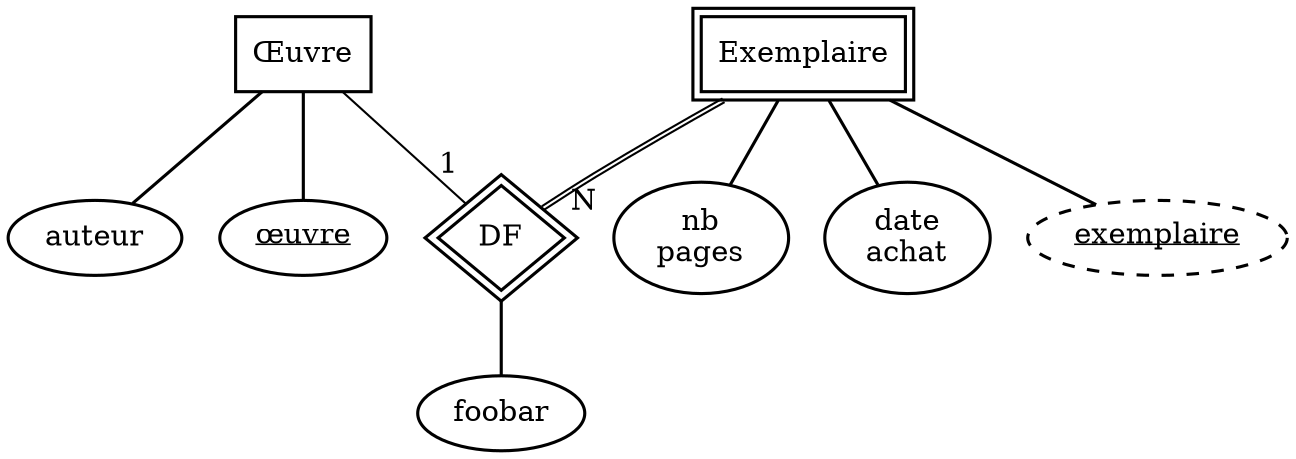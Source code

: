 // Generated by Mocodo 4.0.0

graph{
  start=42

  // Entities
  node [
    shape=box
    style=filled
    penwidth=1.5
    fillcolor="#FFFFFF"
  ]
  1 [label="Œuvre"]
  5 [label="Exemplaire",peripheries=2]

  // Normal entity attributes
  node [
    shape=oval
    penwidth=1.5
    fillcolor="#FFFFFF"
  ]
  3 [label="auteur"]
  8 [label="nb\npages"]
  9 [label="date\nachat"]

  // Weak and strong entity attributes
  2 [label=<<u>œuvre</u>>]
  7 [label=<<u>exemplaire</u>> style="dashed,filled"]

  // Relationship attributes
  node [
    fillcolor="#FFFFFF"
  ]
  6 [label="foobar"]

  // Relationships
  node [
    shape=diamond
    height=0.7
    penwidth=1.5
    fillcolor="#FFFFFF"
  ]
  4 [label="DF",peripheries=2]

  // Edges between entities and attributes
  edge [
    penwidth=1.5
  ]
  1 -- 2
  1 -- 3
  5 -- 7
  5 -- 8
  5 -- 9

  // Edges between relationships and attributes
  edge [color="#000000"]
  4 -- 6

  // Edges between entities and relationships
  edge [
    penwidth=1
    color="#000000:#000000"
    labeldistance=2
    headlabel=1
  ]
  1 -- 4 [color="#000000"]
  edge [headlabel=N]
  5 -- 4
}